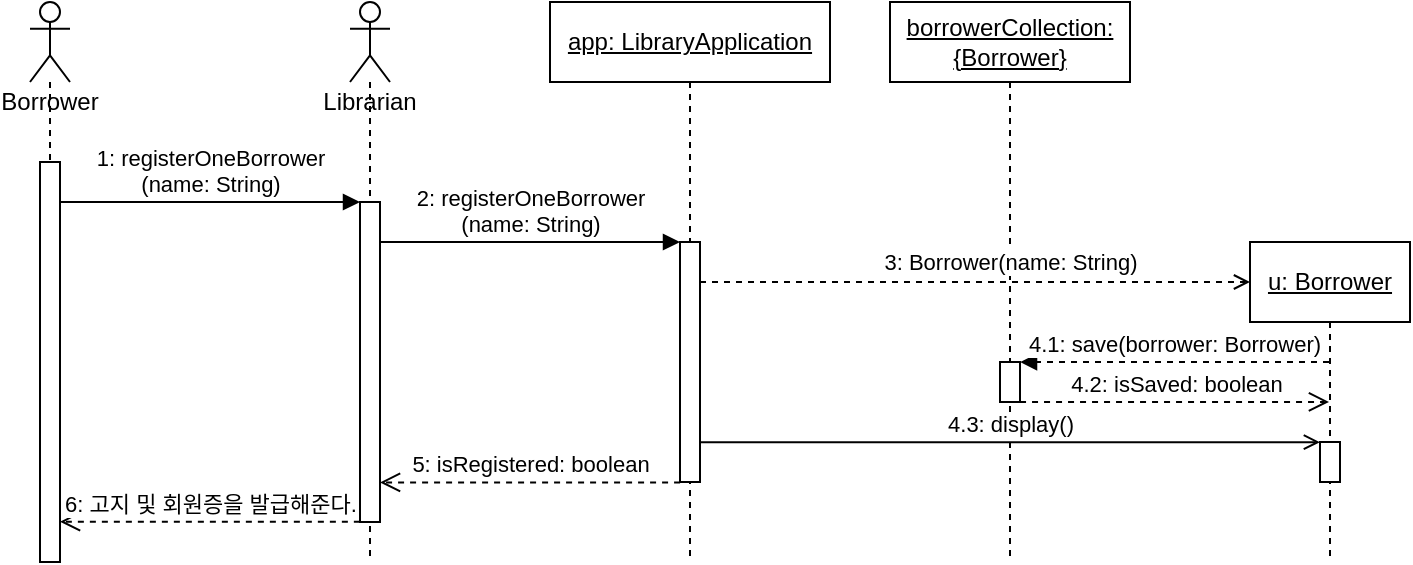 <mxfile version="22.1.5" type="google">
  <diagram id="SbDjxOFhfJFgFubJpmIF" name="Page-1">
    <mxGraphModel grid="1" page="1" gridSize="10" guides="1" tooltips="1" connect="1" arrows="1" fold="1" pageScale="1" pageWidth="850" pageHeight="1100" math="0" shadow="0">
      <root>
        <mxCell id="0" />
        <mxCell id="1" parent="0" />
        <mxCell id="3" value="Borrower" style="shape=umlLifeline;participant=umlActor;perimeter=lifelinePerimeter;whiteSpace=wrap;html=1;container=1;collapsible=0;recursiveResize=0;verticalAlign=top;spacingTop=36;outlineConnect=0;" vertex="1" parent="1">
          <mxGeometry x="30" y="40" width="20" height="280" as="geometry" />
        </mxCell>
        <mxCell id="62" value="" style="html=1;points=[];perimeter=orthogonalPerimeter;" vertex="1" parent="3">
          <mxGeometry x="5" y="80" width="10" height="200" as="geometry" />
        </mxCell>
        <mxCell id="4" value="Librarian&lt;br&gt;" style="shape=umlLifeline;participant=umlActor;perimeter=lifelinePerimeter;whiteSpace=wrap;html=1;container=1;collapsible=0;recursiveResize=0;verticalAlign=top;spacingTop=36;outlineConnect=0;" vertex="1" parent="1">
          <mxGeometry x="190" y="40" width="20" height="280" as="geometry" />
        </mxCell>
        <mxCell id="5" value="" style="html=1;points=[];perimeter=orthogonalPerimeter;" vertex="1" parent="4">
          <mxGeometry x="5" y="100" width="10" height="160" as="geometry" />
        </mxCell>
        <mxCell id="6" value="1: registerOneBorrower&lt;br&gt;(name: String)" style="html=1;verticalAlign=bottom;endArrow=block;entryX=0;entryY=0;" edge="1" parent="1" source="62" target="5">
          <mxGeometry relative="1" as="geometry">
            <mxPoint x="-150.5" y="130.0" as="sourcePoint" />
          </mxGeometry>
        </mxCell>
        <mxCell id="7" value="6: 고지 및 회원증을 발급해준다." style="html=1;verticalAlign=bottom;endArrow=open;dashed=1;endSize=8;exitX=-0.007;exitY=0.999;exitDx=0;exitDy=0;exitPerimeter=0;" edge="1" parent="1" source="5" target="62">
          <mxGeometry relative="1" as="geometry">
            <mxPoint x="30" y="206" as="targetPoint" />
          </mxGeometry>
        </mxCell>
        <mxCell id="8" value="&lt;u&gt;app: LibraryApplication&lt;/u&gt;" style="shape=umlLifeline;perimeter=lifelinePerimeter;whiteSpace=wrap;html=1;container=1;collapsible=0;recursiveResize=0;outlineConnect=0;" vertex="1" parent="1">
          <mxGeometry x="290" y="40" width="140" height="280" as="geometry" />
        </mxCell>
        <mxCell id="37" value="" style="html=1;points=[];perimeter=orthogonalPerimeter;" vertex="1" parent="8">
          <mxGeometry x="65" y="120" width="10" height="120" as="geometry" />
        </mxCell>
        <mxCell id="11" value="&lt;u&gt;borrowerCollection: {Borrower}&lt;/u&gt;" style="shape=umlLifeline;perimeter=lifelinePerimeter;whiteSpace=wrap;html=1;container=1;collapsible=0;recursiveResize=0;outlineConnect=0;" vertex="1" parent="1">
          <mxGeometry x="460" y="40" width="120" height="280" as="geometry" />
        </mxCell>
        <mxCell id="57" value="" style="html=1;points=[];perimeter=orthogonalPerimeter;" vertex="1" parent="11">
          <mxGeometry x="55" y="180" width="10" height="20" as="geometry" />
        </mxCell>
        <mxCell id="22" value="" style="html=1;verticalAlign=bottom;labelBackgroundColor=none;endArrow=open;endFill=0;dashed=1;" edge="1" parent="1" source="37">
          <mxGeometry width="160" relative="1" as="geometry">
            <mxPoint x="300" y="250" as="sourcePoint" />
            <mxPoint x="640" y="180" as="targetPoint" />
          </mxGeometry>
        </mxCell>
        <mxCell id="42" value="3: Borrower(name: String)" style="edgeLabel;html=1;align=center;verticalAlign=middle;resizable=0;points=[];" vertex="1" connectable="0" parent="22">
          <mxGeometry x="0.581" relative="1" as="geometry">
            <mxPoint x="-63" y="-10" as="offset" />
          </mxGeometry>
        </mxCell>
        <mxCell id="38" value="2: registerOneBorrower&lt;br&gt;(name: String)" style="html=1;verticalAlign=bottom;endArrow=block;entryX=0;entryY=0;" edge="1" parent="1" source="5" target="37">
          <mxGeometry relative="1" as="geometry">
            <mxPoint x="290" y="160" as="sourcePoint" />
          </mxGeometry>
        </mxCell>
        <mxCell id="39" value="5: isRegistered: boolean" style="html=1;verticalAlign=bottom;endArrow=open;dashed=1;endSize=8;exitX=0.004;exitY=1.002;exitDx=0;exitDy=0;exitPerimeter=0;" edge="1" parent="1" source="37" target="5">
          <mxGeometry relative="1" as="geometry">
            <mxPoint x="290" y="236" as="targetPoint" />
          </mxGeometry>
        </mxCell>
        <mxCell id="48" value="&lt;u style=&quot;&quot;&gt;u: Borrower&lt;/u&gt;" style="shape=umlLifeline;perimeter=lifelinePerimeter;whiteSpace=wrap;html=1;container=1;collapsible=0;recursiveResize=0;outlineConnect=0;" vertex="1" parent="1">
          <mxGeometry x="640" y="160" width="80" height="160" as="geometry" />
        </mxCell>
        <mxCell id="60" value="" style="html=1;points=[];perimeter=orthogonalPerimeter;" vertex="1" parent="48">
          <mxGeometry x="35" y="100" width="10" height="20" as="geometry" />
        </mxCell>
        <mxCell id="58" value="4.1: save(borrower: Borrower)" style="html=1;verticalAlign=bottom;endArrow=block;entryX=1.002;entryY=0.002;dashed=1;entryDx=0;entryDy=0;entryPerimeter=0;" edge="1" parent="1" source="48" target="57">
          <mxGeometry x="0.001" relative="1" as="geometry">
            <mxPoint x="904.5" y="300.08" as="sourcePoint" />
            <mxPoint as="offset" />
          </mxGeometry>
        </mxCell>
        <mxCell id="59" value="4.2: isSaved: boolean" style="html=1;verticalAlign=bottom;endArrow=open;dashed=1;endSize=8;exitX=1.002;exitY=0.998;exitDx=0;exitDy=0;exitPerimeter=0;" edge="1" parent="1" source="57" target="48">
          <mxGeometry x="0.001" relative="1" as="geometry">
            <mxPoint x="904.5" y="339.92" as="targetPoint" />
            <mxPoint x="750" y="340" as="sourcePoint" />
            <mxPoint as="offset" />
          </mxGeometry>
        </mxCell>
        <mxCell id="61" value="4.3: display()" style="html=1;verticalAlign=bottom;startArrow=none;endArrow=open;startSize=8;startFill=0;entryX=-0.003;entryY=0.004;entryDx=0;entryDy=0;entryPerimeter=0;endFill=0;" edge="1" parent="1" source="37" target="60">
          <mxGeometry relative="1" as="geometry">
            <mxPoint x="365" y="320" as="sourcePoint" />
          </mxGeometry>
        </mxCell>
      </root>
    </mxGraphModel>
  </diagram>
</mxfile>
